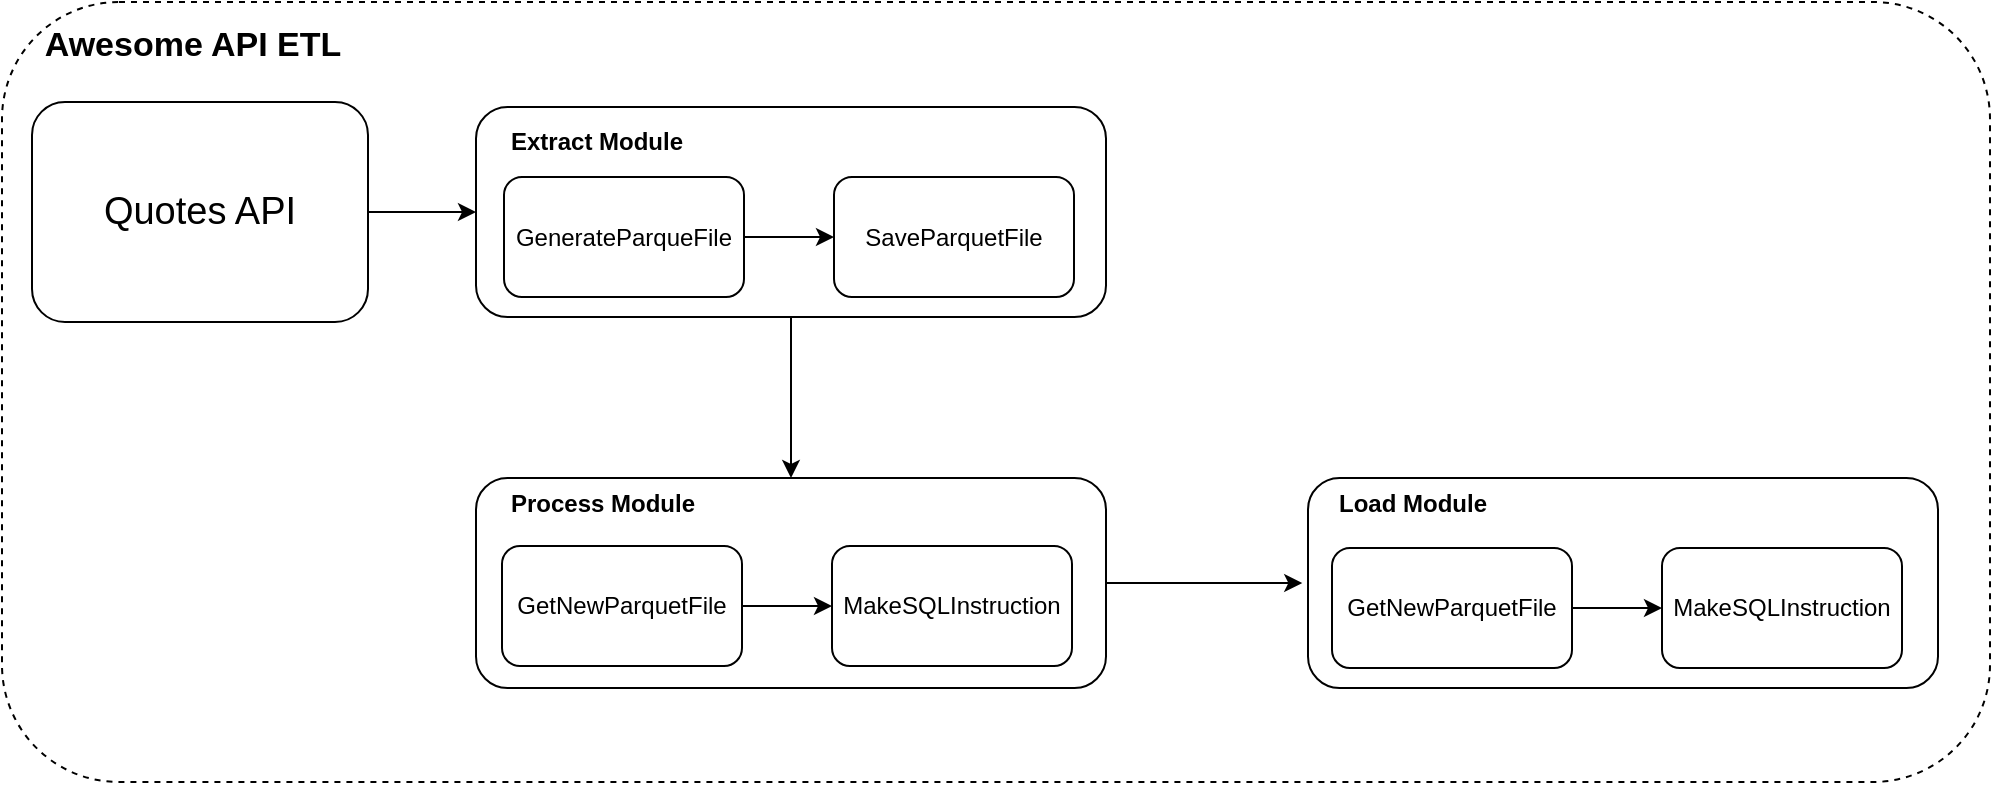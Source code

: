 <mxfile version="24.1.0" type="github">
  <diagram id="C5RBs43oDa-KdzZeNtuy" name="Page-1">
    <mxGraphModel dx="1136" dy="614" grid="0" gridSize="10" guides="1" tooltips="1" connect="1" arrows="1" fold="1" page="0" pageScale="1" pageWidth="827" pageHeight="1169" background="none" math="0" shadow="0">
      <root>
        <mxCell id="WIyWlLk6GJQsqaUBKTNV-0" />
        <mxCell id="WIyWlLk6GJQsqaUBKTNV-1" parent="WIyWlLk6GJQsqaUBKTNV-0" />
        <mxCell id="0-KXRPDyTY0TWinf13Ca-3" value="&lt;h1&gt;&lt;div style=&quot;color: rgb(212, 212, 212); background-color: rgb(30, 30, 30); font-family: Menlo, Monaco, &amp;quot;Courier New&amp;quot;, monospace; font-weight: normal; font-size: 12px; line-height: 18px; white-space-collapse: preserve;&quot;&gt;&lt;br&gt;&lt;/div&gt;&lt;/h1&gt;" style="text;html=1;align=center;verticalAlign=middle;resizable=0;points=[];autosize=1;strokeColor=none;fillColor=none;rounded=1;" vertex="1" parent="WIyWlLk6GJQsqaUBKTNV-1">
          <mxGeometry x="124" y="27" width="18" height="62" as="geometry" />
        </mxCell>
        <mxCell id="0-KXRPDyTY0TWinf13Ca-17" value="" style="rounded=1;whiteSpace=wrap;html=1;movable=1;resizable=1;rotatable=1;deletable=1;editable=1;locked=0;connectable=1;dashed=1;" vertex="1" parent="WIyWlLk6GJQsqaUBKTNV-1">
          <mxGeometry x="93" y="28" width="994" height="390" as="geometry" />
        </mxCell>
        <mxCell id="0-KXRPDyTY0TWinf13Ca-16" value="Awesome API ETL" style="text;html=1;align=center;verticalAlign=middle;resizable=0;points=[];autosize=1;strokeColor=none;fillColor=none;fontStyle=1;fontSize=17;rounded=1;" vertex="1" parent="WIyWlLk6GJQsqaUBKTNV-1">
          <mxGeometry x="108" y="34" width="159" height="32" as="geometry" />
        </mxCell>
        <mxCell id="0-KXRPDyTY0TWinf13Ca-20" value="" style="edgeStyle=orthogonalEdgeStyle;rounded=1;orthogonalLoop=1;jettySize=auto;html=1;" edge="1" parent="WIyWlLk6GJQsqaUBKTNV-1" source="0-KXRPDyTY0TWinf13Ca-18" target="0-KXRPDyTY0TWinf13Ca-19">
          <mxGeometry relative="1" as="geometry" />
        </mxCell>
        <mxCell id="0-KXRPDyTY0TWinf13Ca-18" value="&lt;font style=&quot;font-size: 19px;&quot;&gt;Quotes API&lt;/font&gt;" style="rounded=1;whiteSpace=wrap;html=1;" vertex="1" parent="WIyWlLk6GJQsqaUBKTNV-1">
          <mxGeometry x="108" y="78" width="168" height="110" as="geometry" />
        </mxCell>
        <mxCell id="0-KXRPDyTY0TWinf13Ca-29" style="edgeStyle=orthogonalEdgeStyle;rounded=1;orthogonalLoop=1;jettySize=auto;html=1;" edge="1" parent="WIyWlLk6GJQsqaUBKTNV-1" source="0-KXRPDyTY0TWinf13Ca-19" target="0-KXRPDyTY0TWinf13Ca-25">
          <mxGeometry relative="1" as="geometry" />
        </mxCell>
        <mxCell id="0-KXRPDyTY0TWinf13Ca-38" value="" style="group;rounded=1;" vertex="1" connectable="0" parent="WIyWlLk6GJQsqaUBKTNV-1">
          <mxGeometry x="330" y="80.5" width="315" height="105" as="geometry" />
        </mxCell>
        <mxCell id="0-KXRPDyTY0TWinf13Ca-19" value="" style="whiteSpace=wrap;html=1;rounded=1;" vertex="1" parent="0-KXRPDyTY0TWinf13Ca-38">
          <mxGeometry width="315" height="105" as="geometry" />
        </mxCell>
        <mxCell id="0-KXRPDyTY0TWinf13Ca-23" style="edgeStyle=orthogonalEdgeStyle;rounded=1;orthogonalLoop=1;jettySize=auto;html=1;entryX=0;entryY=0.5;entryDx=0;entryDy=0;" edge="1" parent="0-KXRPDyTY0TWinf13Ca-38" source="0-KXRPDyTY0TWinf13Ca-21" target="0-KXRPDyTY0TWinf13Ca-22">
          <mxGeometry relative="1" as="geometry" />
        </mxCell>
        <mxCell id="0-KXRPDyTY0TWinf13Ca-21" value="GenerateParqueFile" style="rounded=1;whiteSpace=wrap;html=1;" vertex="1" parent="0-KXRPDyTY0TWinf13Ca-38">
          <mxGeometry x="14" y="35" width="120" height="60" as="geometry" />
        </mxCell>
        <mxCell id="0-KXRPDyTY0TWinf13Ca-22" value="SaveParquetFile" style="rounded=1;whiteSpace=wrap;html=1;" vertex="1" parent="0-KXRPDyTY0TWinf13Ca-38">
          <mxGeometry x="179" y="35" width="120" height="60" as="geometry" />
        </mxCell>
        <mxCell id="0-KXRPDyTY0TWinf13Ca-24" value="&lt;b&gt;Extract Module&lt;/b&gt;" style="text;html=1;align=center;verticalAlign=middle;resizable=0;points=[];autosize=1;strokeColor=none;fillColor=none;rounded=1;" vertex="1" parent="0-KXRPDyTY0TWinf13Ca-38">
          <mxGeometry x="8" y="4" width="104" height="26" as="geometry" />
        </mxCell>
        <mxCell id="0-KXRPDyTY0TWinf13Ca-39" value="" style="group;rounded=1;" vertex="1" connectable="0" parent="WIyWlLk6GJQsqaUBKTNV-1">
          <mxGeometry x="330" y="266" width="315" height="105" as="geometry" />
        </mxCell>
        <mxCell id="0-KXRPDyTY0TWinf13Ca-42" style="edgeStyle=orthogonalEdgeStyle;rounded=1;orthogonalLoop=1;jettySize=auto;html=1;" edge="1" parent="0-KXRPDyTY0TWinf13Ca-39" source="0-KXRPDyTY0TWinf13Ca-25">
          <mxGeometry relative="1" as="geometry">
            <mxPoint x="413.13" y="52.5" as="targetPoint" />
          </mxGeometry>
        </mxCell>
        <mxCell id="0-KXRPDyTY0TWinf13Ca-25" value="" style="whiteSpace=wrap;html=1;rounded=1;" vertex="1" parent="0-KXRPDyTY0TWinf13Ca-39">
          <mxGeometry width="315" height="105" as="geometry" />
        </mxCell>
        <mxCell id="0-KXRPDyTY0TWinf13Ca-26" style="edgeStyle=orthogonalEdgeStyle;rounded=1;orthogonalLoop=1;jettySize=auto;html=1;entryX=0;entryY=0.5;entryDx=0;entryDy=0;" edge="1" parent="0-KXRPDyTY0TWinf13Ca-39" source="0-KXRPDyTY0TWinf13Ca-27" target="0-KXRPDyTY0TWinf13Ca-28">
          <mxGeometry relative="1" as="geometry" />
        </mxCell>
        <mxCell id="0-KXRPDyTY0TWinf13Ca-27" value="GetNewParquetFile" style="rounded=1;whiteSpace=wrap;html=1;" vertex="1" parent="0-KXRPDyTY0TWinf13Ca-39">
          <mxGeometry x="13" y="34" width="120" height="60" as="geometry" />
        </mxCell>
        <mxCell id="0-KXRPDyTY0TWinf13Ca-28" value="MakeSQLInstruction" style="rounded=1;whiteSpace=wrap;html=1;" vertex="1" parent="0-KXRPDyTY0TWinf13Ca-39">
          <mxGeometry x="178" y="34" width="120" height="60" as="geometry" />
        </mxCell>
        <mxCell id="0-KXRPDyTY0TWinf13Ca-36" value="&lt;b&gt;Process Module&lt;/b&gt;" style="text;html=1;align=center;verticalAlign=middle;resizable=0;points=[];autosize=1;strokeColor=none;fillColor=none;rounded=1;" vertex="1" parent="0-KXRPDyTY0TWinf13Ca-39">
          <mxGeometry x="8" width="110" height="26" as="geometry" />
        </mxCell>
        <mxCell id="0-KXRPDyTY0TWinf13Ca-40" value="" style="group;rounded=1;" vertex="1" connectable="0" parent="WIyWlLk6GJQsqaUBKTNV-1">
          <mxGeometry x="746" y="266" width="315" height="105" as="geometry" />
        </mxCell>
        <mxCell id="0-KXRPDyTY0TWinf13Ca-30" value="" style="whiteSpace=wrap;html=1;rounded=1;" vertex="1" parent="0-KXRPDyTY0TWinf13Ca-40">
          <mxGeometry width="315" height="105" as="geometry" />
        </mxCell>
        <mxCell id="0-KXRPDyTY0TWinf13Ca-31" style="edgeStyle=orthogonalEdgeStyle;rounded=1;orthogonalLoop=1;jettySize=auto;html=1;entryX=0;entryY=0.5;entryDx=0;entryDy=0;" edge="1" parent="0-KXRPDyTY0TWinf13Ca-40" source="0-KXRPDyTY0TWinf13Ca-32" target="0-KXRPDyTY0TWinf13Ca-33">
          <mxGeometry relative="1" as="geometry" />
        </mxCell>
        <mxCell id="0-KXRPDyTY0TWinf13Ca-32" value="GetNewParquetFile" style="rounded=1;whiteSpace=wrap;html=1;" vertex="1" parent="0-KXRPDyTY0TWinf13Ca-40">
          <mxGeometry x="12" y="35" width="120" height="60" as="geometry" />
        </mxCell>
        <mxCell id="0-KXRPDyTY0TWinf13Ca-33" value="MakeSQLInstruction" style="rounded=1;whiteSpace=wrap;html=1;" vertex="1" parent="0-KXRPDyTY0TWinf13Ca-40">
          <mxGeometry x="177" y="35" width="120" height="60" as="geometry" />
        </mxCell>
        <mxCell id="0-KXRPDyTY0TWinf13Ca-37" value="&lt;b&gt;Load Module&lt;/b&gt;" style="text;html=1;align=center;verticalAlign=middle;resizable=0;points=[];autosize=1;strokeColor=none;fillColor=none;rounded=1;" vertex="1" parent="0-KXRPDyTY0TWinf13Ca-40">
          <mxGeometry x="6" width="92" height="26" as="geometry" />
        </mxCell>
      </root>
    </mxGraphModel>
  </diagram>
</mxfile>
